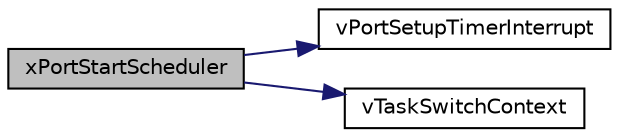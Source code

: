 digraph "xPortStartScheduler"
{
  edge [fontname="Helvetica",fontsize="10",labelfontname="Helvetica",labelfontsize="10"];
  node [fontname="Helvetica",fontsize="10",shape=record];
  rankdir="LR";
  Node1 [label="xPortStartScheduler",height=0.2,width=0.4,color="black", fillcolor="grey75", style="filled" fontcolor="black"];
  Node1 -> Node2 [color="midnightblue",fontsize="10",style="solid",fontname="Helvetica"];
  Node2 [label="vPortSetupTimerInterrupt",height=0.2,width=0.4,color="black", fillcolor="white", style="filled",URL="$port_8c.html#a4649001ea4d29b80759e6eca4bba58eb"];
  Node1 -> Node3 [color="midnightblue",fontsize="10",style="solid",fontname="Helvetica"];
  Node3 [label="vTaskSwitchContext",height=0.2,width=0.4,color="black", fillcolor="white", style="filled",URL="$tasks_8c.html#a9c86137bc3c1cbffc39fff22627cb885"];
}
